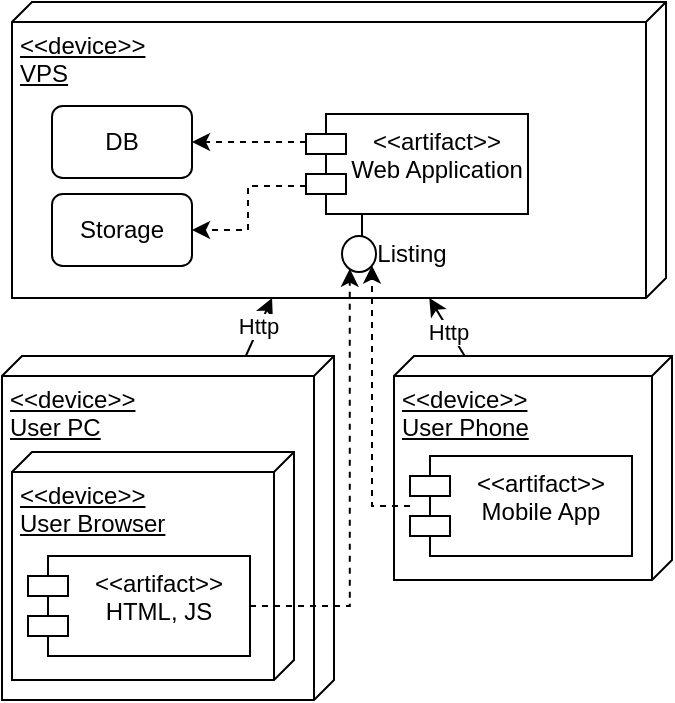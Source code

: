 <mxfile version="24.8.4">
  <diagram name="Страница — 1" id="NnDn-EcHEiftDcNlJMZo">
    <mxGraphModel dx="415" dy="452" grid="0" gridSize="10" guides="1" tooltips="1" connect="1" arrows="1" fold="1" page="0" pageScale="1" pageWidth="3300" pageHeight="4681" math="0" shadow="0">
      <root>
        <mxCell id="0" />
        <mxCell id="1" parent="0" />
        <mxCell id="_cbEFlA7iQRyuokbWuFQ-1" value="&amp;lt;&amp;lt;device&amp;gt;&amp;gt;&lt;div&gt;VPS&lt;/div&gt;&lt;div&gt;&lt;br&gt;&lt;/div&gt;" style="verticalAlign=top;align=left;spacingTop=8;spacingLeft=2;spacingRight=12;shape=cube;size=10;direction=south;fontStyle=4;html=1;whiteSpace=wrap;" vertex="1" parent="1">
          <mxGeometry x="510" y="258" width="327" height="148" as="geometry" />
        </mxCell>
        <mxCell id="_cbEFlA7iQRyuokbWuFQ-4" style="edgeStyle=orthogonalEdgeStyle;rounded=0;orthogonalLoop=1;jettySize=auto;html=1;dashed=1;" edge="1" parent="1" source="_cbEFlA7iQRyuokbWuFQ-2" target="_cbEFlA7iQRyuokbWuFQ-3">
          <mxGeometry relative="1" as="geometry">
            <Array as="points">
              <mxPoint x="647" y="328" />
              <mxPoint x="647" y="328" />
            </Array>
          </mxGeometry>
        </mxCell>
        <mxCell id="_cbEFlA7iQRyuokbWuFQ-26" style="edgeStyle=orthogonalEdgeStyle;rounded=0;orthogonalLoop=1;jettySize=auto;html=1;dashed=1;" edge="1" parent="1" source="_cbEFlA7iQRyuokbWuFQ-2" target="_cbEFlA7iQRyuokbWuFQ-25">
          <mxGeometry relative="1" as="geometry">
            <Array as="points">
              <mxPoint x="628" y="350" />
              <mxPoint x="628" y="372" />
            </Array>
          </mxGeometry>
        </mxCell>
        <mxCell id="_cbEFlA7iQRyuokbWuFQ-2" value="&amp;lt;&amp;lt;artifact&amp;gt;&amp;gt;&lt;div&gt;Web Application&lt;/div&gt;" style="shape=module;align=left;spacingLeft=20;align=center;verticalAlign=top;whiteSpace=wrap;html=1;" vertex="1" parent="1">
          <mxGeometry x="657" y="314" width="111" height="50" as="geometry" />
        </mxCell>
        <mxCell id="_cbEFlA7iQRyuokbWuFQ-3" value="DB" style="rounded=1;whiteSpace=wrap;html=1;" vertex="1" parent="1">
          <mxGeometry x="530" y="310" width="70" height="36" as="geometry" />
        </mxCell>
        <mxCell id="_cbEFlA7iQRyuokbWuFQ-15" value="Http" style="rounded=0;orthogonalLoop=1;jettySize=auto;html=1;" edge="1" parent="1" source="_cbEFlA7iQRyuokbWuFQ-5" target="_cbEFlA7iQRyuokbWuFQ-1">
          <mxGeometry relative="1" as="geometry" />
        </mxCell>
        <mxCell id="_cbEFlA7iQRyuokbWuFQ-5" value="&amp;lt;&amp;lt;device&amp;gt;&amp;gt;&lt;div&gt;User PC&lt;/div&gt;&lt;div&gt;&lt;br&gt;&lt;/div&gt;" style="verticalAlign=top;align=left;spacingTop=8;spacingLeft=2;spacingRight=12;shape=cube;size=10;direction=south;fontStyle=4;html=1;whiteSpace=wrap;" vertex="1" parent="1">
          <mxGeometry x="505" y="435" width="166" height="172" as="geometry" />
        </mxCell>
        <mxCell id="_cbEFlA7iQRyuokbWuFQ-6" value="&amp;lt;&amp;lt;device&amp;gt;&amp;gt;&lt;div&gt;User Browser&lt;/div&gt;&lt;div&gt;&lt;br&gt;&lt;/div&gt;" style="verticalAlign=top;align=left;spacingTop=8;spacingLeft=2;spacingRight=12;shape=cube;size=10;direction=south;fontStyle=4;html=1;whiteSpace=wrap;" vertex="1" parent="1">
          <mxGeometry x="510" y="483" width="141" height="114" as="geometry" />
        </mxCell>
        <mxCell id="_cbEFlA7iQRyuokbWuFQ-21" style="edgeStyle=orthogonalEdgeStyle;rounded=0;orthogonalLoop=1;jettySize=auto;html=1;dashed=1;entryX=0.228;entryY=0.909;entryDx=0;entryDy=0;entryPerimeter=0;" edge="1" parent="1" source="_cbEFlA7iQRyuokbWuFQ-7" target="_cbEFlA7iQRyuokbWuFQ-18">
          <mxGeometry relative="1" as="geometry">
            <Array as="points">
              <mxPoint x="679" y="560" />
            </Array>
          </mxGeometry>
        </mxCell>
        <mxCell id="_cbEFlA7iQRyuokbWuFQ-7" value="&amp;lt;&amp;lt;artifact&amp;gt;&amp;gt;&lt;div&gt;HTML, JS&lt;/div&gt;" style="shape=module;align=left;spacingLeft=20;align=center;verticalAlign=top;whiteSpace=wrap;html=1;" vertex="1" parent="1">
          <mxGeometry x="518" y="535" width="111" height="50" as="geometry" />
        </mxCell>
        <mxCell id="_cbEFlA7iQRyuokbWuFQ-16" style="rounded=0;orthogonalLoop=1;jettySize=auto;html=1;" edge="1" parent="1" source="_cbEFlA7iQRyuokbWuFQ-9" target="_cbEFlA7iQRyuokbWuFQ-1">
          <mxGeometry relative="1" as="geometry" />
        </mxCell>
        <mxCell id="_cbEFlA7iQRyuokbWuFQ-17" value="Http" style="edgeLabel;html=1;align=center;verticalAlign=middle;resizable=0;points=[];" vertex="1" connectable="0" parent="_cbEFlA7iQRyuokbWuFQ-16">
          <mxGeometry x="-0.141" y="1" relative="1" as="geometry">
            <mxPoint as="offset" />
          </mxGeometry>
        </mxCell>
        <mxCell id="_cbEFlA7iQRyuokbWuFQ-9" value="&amp;lt;&amp;lt;device&amp;gt;&amp;gt;&lt;div&gt;User Phone&lt;/div&gt;&lt;div&gt;&lt;br&gt;&lt;/div&gt;" style="verticalAlign=top;align=left;spacingTop=8;spacingLeft=2;spacingRight=12;shape=cube;size=10;direction=south;fontStyle=4;html=1;whiteSpace=wrap;" vertex="1" parent="1">
          <mxGeometry x="701" y="435" width="139" height="112" as="geometry" />
        </mxCell>
        <mxCell id="_cbEFlA7iQRyuokbWuFQ-20" style="edgeStyle=orthogonalEdgeStyle;rounded=0;orthogonalLoop=1;jettySize=auto;html=1;dashed=1;" edge="1" parent="1" source="_cbEFlA7iQRyuokbWuFQ-10" target="_cbEFlA7iQRyuokbWuFQ-18">
          <mxGeometry relative="1" as="geometry">
            <Array as="points">
              <mxPoint x="690" y="510" />
              <mxPoint x="690" y="383" />
            </Array>
          </mxGeometry>
        </mxCell>
        <mxCell id="_cbEFlA7iQRyuokbWuFQ-10" value="&amp;lt;&amp;lt;artifact&amp;gt;&amp;gt;&lt;div&gt;Mobile App&lt;/div&gt;" style="shape=module;align=left;spacingLeft=20;align=center;verticalAlign=top;whiteSpace=wrap;html=1;" vertex="1" parent="1">
          <mxGeometry x="709" y="485" width="111" height="50" as="geometry" />
        </mxCell>
        <mxCell id="_cbEFlA7iQRyuokbWuFQ-24" style="edgeStyle=orthogonalEdgeStyle;rounded=0;orthogonalLoop=1;jettySize=auto;html=1;endArrow=none;endFill=0;" edge="1" parent="1" source="_cbEFlA7iQRyuokbWuFQ-18" target="_cbEFlA7iQRyuokbWuFQ-2">
          <mxGeometry relative="1" as="geometry">
            <Array as="points">
              <mxPoint x="685" y="366" />
              <mxPoint x="685" y="366" />
            </Array>
          </mxGeometry>
        </mxCell>
        <mxCell id="_cbEFlA7iQRyuokbWuFQ-18" value="" style="ellipse;whiteSpace=wrap;html=1;" vertex="1" parent="1">
          <mxGeometry x="675" y="375" width="17" height="18" as="geometry" />
        </mxCell>
        <mxCell id="_cbEFlA7iQRyuokbWuFQ-22" value="Listing" style="text;html=1;align=center;verticalAlign=middle;whiteSpace=wrap;rounded=0;" vertex="1" parent="1">
          <mxGeometry x="680" y="369" width="60" height="30" as="geometry" />
        </mxCell>
        <mxCell id="_cbEFlA7iQRyuokbWuFQ-25" value="Storage" style="rounded=1;whiteSpace=wrap;html=1;" vertex="1" parent="1">
          <mxGeometry x="530" y="354" width="70" height="36" as="geometry" />
        </mxCell>
      </root>
    </mxGraphModel>
  </diagram>
</mxfile>
